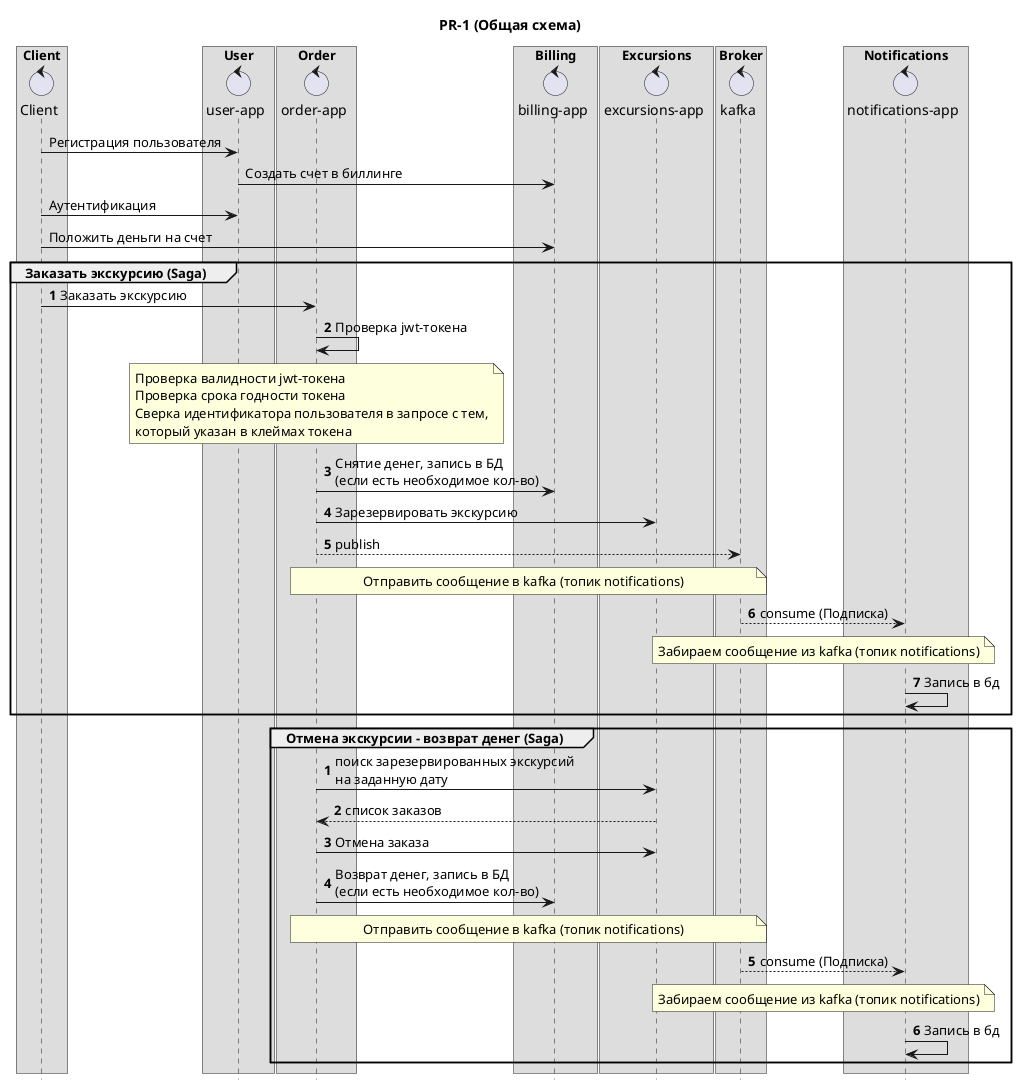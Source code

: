 @startuml
hide footbox
title PR-1 (Общая схема)
box Client
  control client as "Client"
end box
box User
  control user_app as "user-app"
end box
box Order
  control order_app as "order-app"
end box
box Billing
  control billing_app as "billing-app"
end box
box Excursions
  control excursions_app as "excursions-app"
end box
box Broker
  control kafka as "kafka"
end box
box Notifications
  control notifications_app as "notifications-app"
end box

client -> user_app : Регистрация пользователя
user_app -> billing_app : Создать счет в биллинге
client -> user_app : Аутентификация
client -> billing_app: Положить деньги на счет

group Заказать экскурсию (Saga)
autonumber
client -> order_app : Заказать экскурсию
order_app -> order_app: Проверка jwt-токена
note over order_app
Проверка валидности jwt-токена
Проверка срока годности токена
Сверка идентификатора пользователя в запросе с тем,
который указан в клеймах токена
end note
order_app -> billing_app: Снятие денег, запись в БД\n(если есть необходимое кол-во)
order_app -> excursions_app: Зарезервировать экскурсию
order_app --> kafka: publish
note over order_app, kafka
Отправить сообщение в kafka (топик notifications)
end note
kafka --> notifications_app: consume (Подписка)
note over kafka, notifications_app
Забираем сообщение из kafka (топик notifications)
end note
notifications_app -> notifications_app: Запись в бд
end group

group Отмена экскурсии - возврат денег (Saga)
autonumber
order_app -> excursions_app: поиск зарезервированных экскурсий\nна заданную дату
excursions_app --> order_app: список заказов
order_app -> excursions_app: Отмена заказа
order_app -> billing_app: Возврат денег, запись в БД\n(если есть необходимое кол-во)
note over order_app, kafka
Отправить сообщение в kafka (топик notifications)
end note
kafka --> notifications_app: consume (Подписка)
note over kafka, notifications_app
Забираем сообщение из kafka (топик notifications)
end note
notifications_app -> notifications_app: Запись в бд
end group


@enduml
